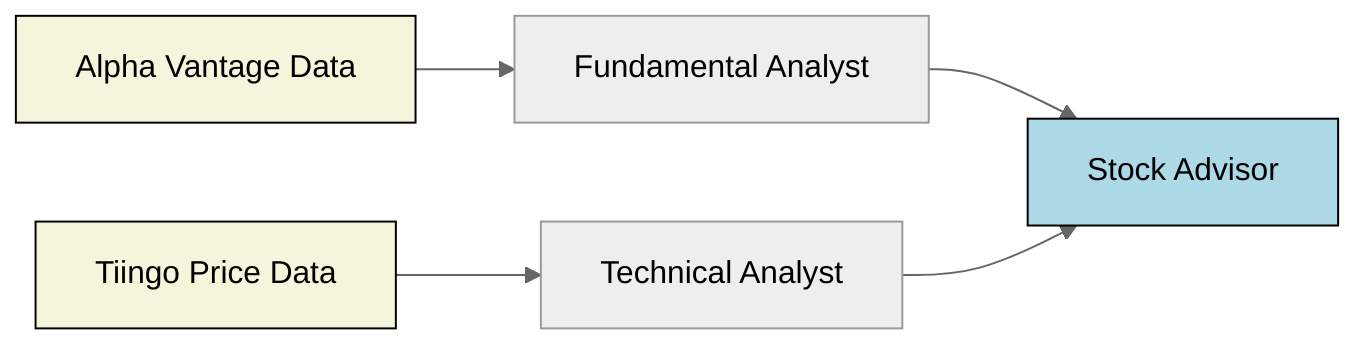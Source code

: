 ---
config:
  look: classic
  theme: neutral
---
flowchart LR
    AV["Alpha Vantage Data"] --> F["Fundamental Analyst"]
    F --> A["Stock Advisor"]
    TA["Tiingo Price Data"] --> T["Technical Analyst"]
    T --> A

    classDef beige fill:#F5F5DC,stroke:black
    class AV,TA beige

    classDef lightBlue fill:#ADD8E6,stroke:black
    class A lightBlue